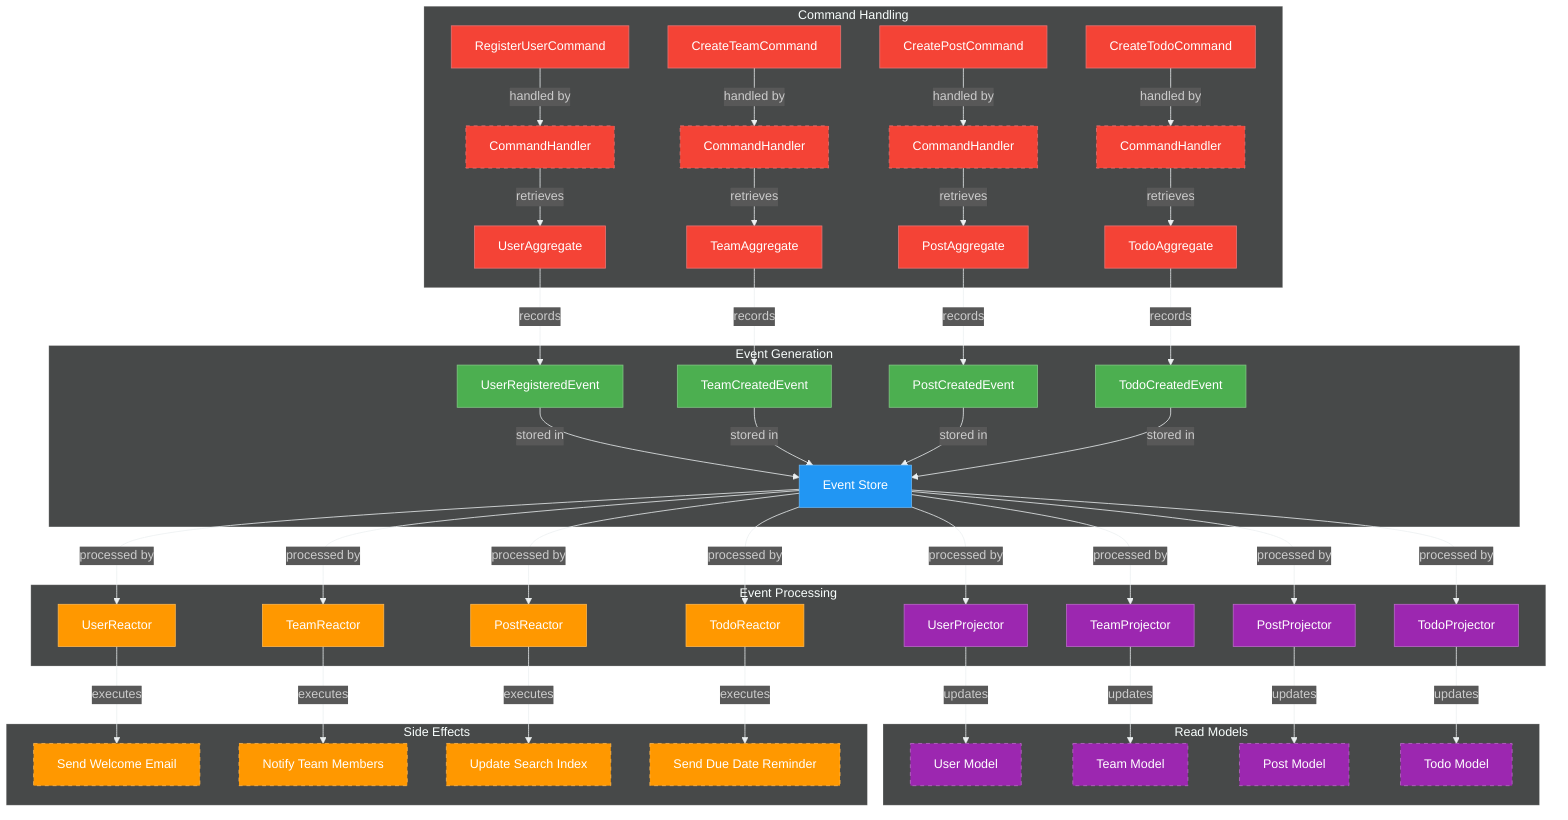 %%{init: {'theme': 'dark', 'themeVariables': { 'primaryColor': '#2c3e50', 'primaryTextColor': '#ecf0f1', 'primaryBorderColor': '#7f8c8d', 'lineColor': '#ecf0f1', 'secondaryColor': '#34495e', 'tertiaryColor': '#282c34' }}}%%
flowchart TD
    subgraph "Command Handling"
        C1[RegisterUserCommand] --> |handled by| CH1[CommandHandler]
        C2[CreateTeamCommand] --> |handled by| CH2[CommandHandler]
        C3[CreatePostCommand] --> |handled by| CH3[CommandHandler]
        C4[CreateTodoCommand] --> |handled by| CH4[CommandHandler]
        
        CH1 --> |retrieves| UA[UserAggregate]
        CH2 --> |retrieves| TA[TeamAggregate]
        CH3 --> |retrieves| PA[PostAggregate]
        CH4 --> |retrieves| TOA[TodoAggregate]
    end
    
    subgraph "Event Generation"
        UA --> |records| E1[UserRegisteredEvent]
        TA --> |records| E2[TeamCreatedEvent]
        PA --> |records| E3[PostCreatedEvent]
        TOA --> |records| E4[TodoCreatedEvent]
        
        E1 --> |stored in| ES[Event Store]
        E2 --> |stored in| ES
        E3 --> |stored in| ES
        E4 --> |stored in| ES
    end
    
    subgraph "Event Processing"
        ES --> |processed by| P1[UserProjector]
        ES --> |processed by| P2[TeamProjector]
        ES --> |processed by| P3[PostProjector]
        ES --> |processed by| P4[TodoProjector]
        
        ES --> |processed by| R1[UserReactor]
        ES --> |processed by| R2[TeamReactor]
        ES --> |processed by| R3[PostReactor]
        ES --> |processed by| R4[TodoReactor]
    end
    
    subgraph "Read Models"
        P1 --> |updates| RM1[User Model]
        P2 --> |updates| RM2[Team Model]
        P3 --> |updates| RM3[Post Model]
        P4 --> |updates| RM4[Todo Model]
    end
    
    subgraph "Side Effects"
        R1 --> |executes| SE1[Send Welcome Email]
        R2 --> |executes| SE2[Notify Team Members]
        R3 --> |executes| SE3[Update Search Index]
        R4 --> |executes| SE4[Send Due Date Reminder]
    end
    
    style C1 fill:#F44336,stroke:#E57373,color:white
    style C2 fill:#F44336,stroke:#E57373,color:white
    style C3 fill:#F44336,stroke:#E57373,color:white
    style C4 fill:#F44336,stroke:#E57373,color:white
    
    style CH1 fill:#F44336,stroke:#E57373,color:white,stroke-dasharray: 5 5
    style CH2 fill:#F44336,stroke:#E57373,color:white,stroke-dasharray: 5 5
    style CH3 fill:#F44336,stroke:#E57373,color:white,stroke-dasharray: 5 5
    style CH4 fill:#F44336,stroke:#E57373,color:white,stroke-dasharray: 5 5
    
    style UA fill:#F44336,stroke:#E57373,color:white
    style TA fill:#F44336,stroke:#E57373,color:white
    style PA fill:#F44336,stroke:#E57373,color:white
    style TOA fill:#F44336,stroke:#E57373,color:white
    
    style E1 fill:#4CAF50,stroke:#81C784,color:white
    style E2 fill:#4CAF50,stroke:#81C784,color:white
    style E3 fill:#4CAF50,stroke:#81C784,color:white
    style E4 fill:#4CAF50,stroke:#81C784,color:white
    
    style ES fill:#2196F3,stroke:#64B5F6,color:white
    
    style P1 fill:#9C27B0,stroke:#BA68C8,color:white
    style P2 fill:#9C27B0,stroke:#BA68C8,color:white
    style P3 fill:#9C27B0,stroke:#BA68C8,color:white
    style P4 fill:#9C27B0,stroke:#BA68C8,color:white
    
    style R1 fill:#FF9800,stroke:#FFB74D,color:white
    style R2 fill:#FF9800,stroke:#FFB74D,color:white
    style R3 fill:#FF9800,stroke:#FFB74D,color:white
    style R4 fill:#FF9800,stroke:#FFB74D,color:white
    
    style RM1 fill:#9C27B0,stroke:#BA68C8,color:white,stroke-dasharray: 5 5
    style RM2 fill:#9C27B0,stroke:#BA68C8,color:white,stroke-dasharray: 5 5
    style RM3 fill:#9C27B0,stroke:#BA68C8,color:white,stroke-dasharray: 5 5
    style RM4 fill:#9C27B0,stroke:#BA68C8,color:white,stroke-dasharray: 5 5
    
    style SE1 fill:#FF9800,stroke:#FFB74D,color:white,stroke-dasharray: 5 5
    style SE2 fill:#FF9800,stroke:#FFB74D,color:white,stroke-dasharray: 5 5
    style SE3 fill:#FF9800,stroke:#FFB74D,color:white,stroke-dasharray: 5 5
    style SE4 fill:#FF9800,stroke:#FFB74D,color:white,stroke-dasharray: 5 5